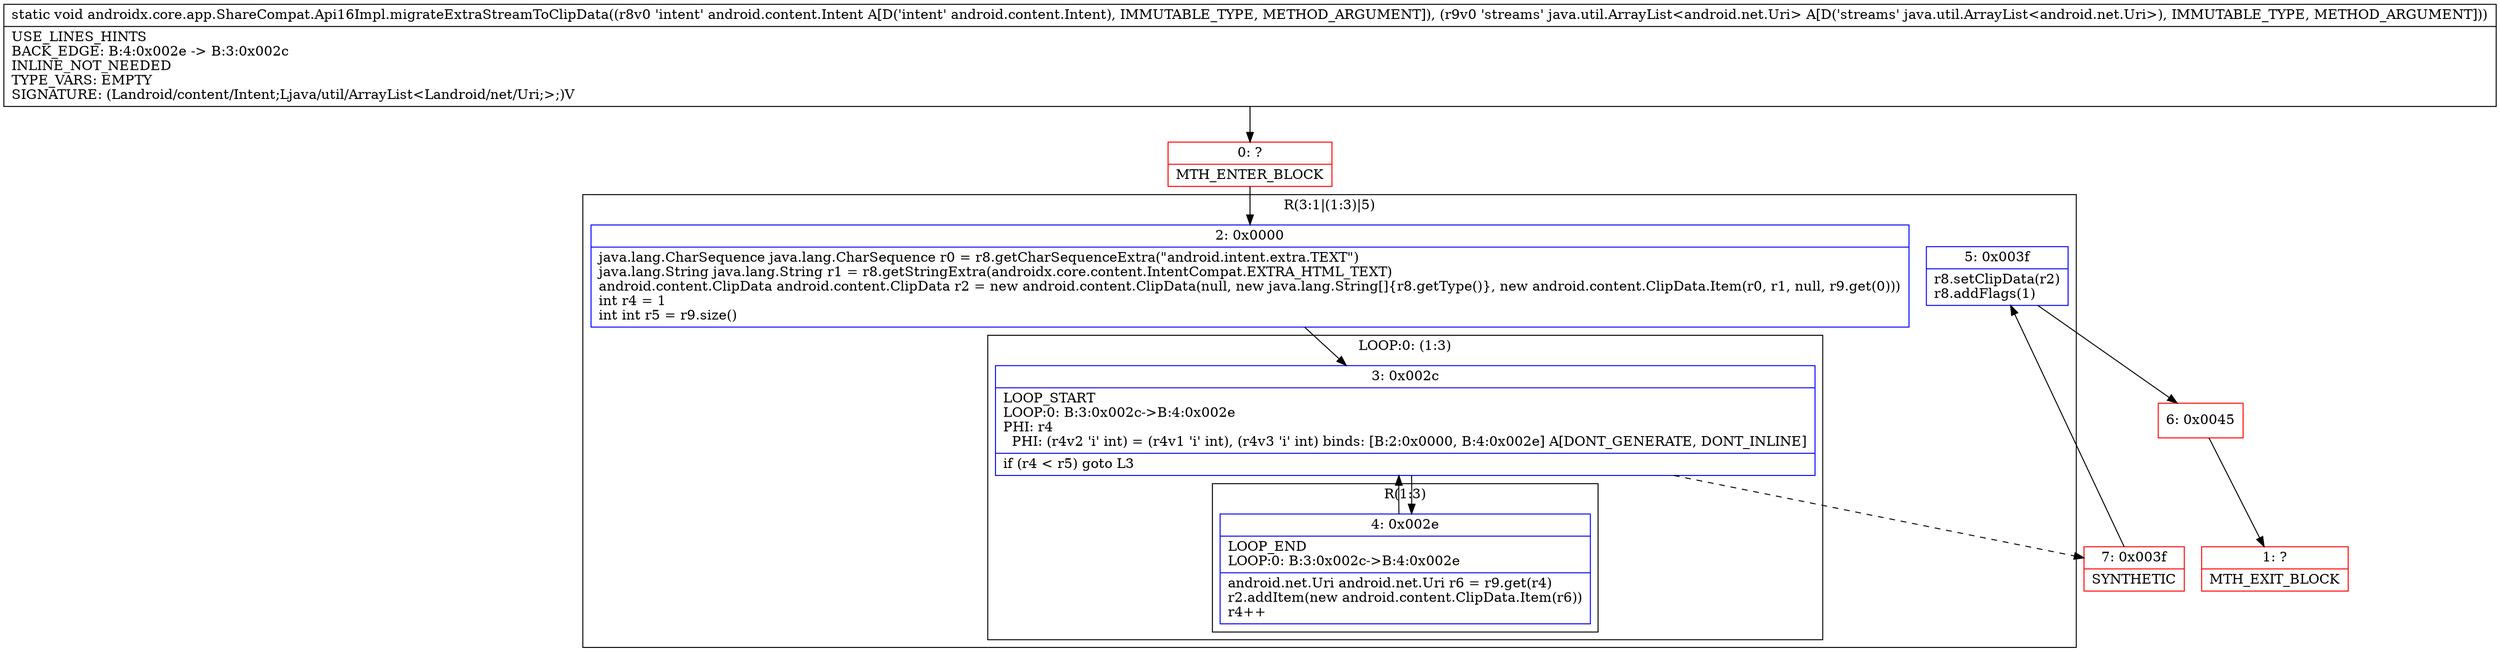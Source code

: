 digraph "CFG forandroidx.core.app.ShareCompat.Api16Impl.migrateExtraStreamToClipData(Landroid\/content\/Intent;Ljava\/util\/ArrayList;)V" {
subgraph cluster_Region_1691545464 {
label = "R(3:1|(1:3)|5)";
node [shape=record,color=blue];
Node_2 [shape=record,label="{2\:\ 0x0000|java.lang.CharSequence java.lang.CharSequence r0 = r8.getCharSequenceExtra(\"android.intent.extra.TEXT\")\ljava.lang.String java.lang.String r1 = r8.getStringExtra(androidx.core.content.IntentCompat.EXTRA_HTML_TEXT)\landroid.content.ClipData android.content.ClipData r2 = new android.content.ClipData(null, new java.lang.String[]\{r8.getType()\}, new android.content.ClipData.Item(r0, r1, null, r9.get(0)))\lint r4 = 1\lint int r5 = r9.size()\l}"];
subgraph cluster_LoopRegion_1580369544 {
label = "LOOP:0: (1:3)";
node [shape=record,color=blue];
Node_3 [shape=record,label="{3\:\ 0x002c|LOOP_START\lLOOP:0: B:3:0x002c\-\>B:4:0x002e\lPHI: r4 \l  PHI: (r4v2 'i' int) = (r4v1 'i' int), (r4v3 'i' int) binds: [B:2:0x0000, B:4:0x002e] A[DONT_GENERATE, DONT_INLINE]\l|if (r4 \< r5) goto L3\l}"];
subgraph cluster_Region_248556977 {
label = "R(1:3)";
node [shape=record,color=blue];
Node_4 [shape=record,label="{4\:\ 0x002e|LOOP_END\lLOOP:0: B:3:0x002c\-\>B:4:0x002e\l|android.net.Uri android.net.Uri r6 = r9.get(r4)\lr2.addItem(new android.content.ClipData.Item(r6))\lr4++\l}"];
}
}
Node_5 [shape=record,label="{5\:\ 0x003f|r8.setClipData(r2)\lr8.addFlags(1)\l}"];
}
Node_0 [shape=record,color=red,label="{0\:\ ?|MTH_ENTER_BLOCK\l}"];
Node_7 [shape=record,color=red,label="{7\:\ 0x003f|SYNTHETIC\l}"];
Node_6 [shape=record,color=red,label="{6\:\ 0x0045}"];
Node_1 [shape=record,color=red,label="{1\:\ ?|MTH_EXIT_BLOCK\l}"];
MethodNode[shape=record,label="{static void androidx.core.app.ShareCompat.Api16Impl.migrateExtraStreamToClipData((r8v0 'intent' android.content.Intent A[D('intent' android.content.Intent), IMMUTABLE_TYPE, METHOD_ARGUMENT]), (r9v0 'streams' java.util.ArrayList\<android.net.Uri\> A[D('streams' java.util.ArrayList\<android.net.Uri\>), IMMUTABLE_TYPE, METHOD_ARGUMENT]))  | USE_LINES_HINTS\lBACK_EDGE: B:4:0x002e \-\> B:3:0x002c\lINLINE_NOT_NEEDED\lTYPE_VARS: EMPTY\lSIGNATURE: (Landroid\/content\/Intent;Ljava\/util\/ArrayList\<Landroid\/net\/Uri;\>;)V\l}"];
MethodNode -> Node_0;Node_2 -> Node_3;
Node_3 -> Node_4;
Node_3 -> Node_7[style=dashed];
Node_4 -> Node_3;
Node_5 -> Node_6;
Node_0 -> Node_2;
Node_7 -> Node_5;
Node_6 -> Node_1;
}

